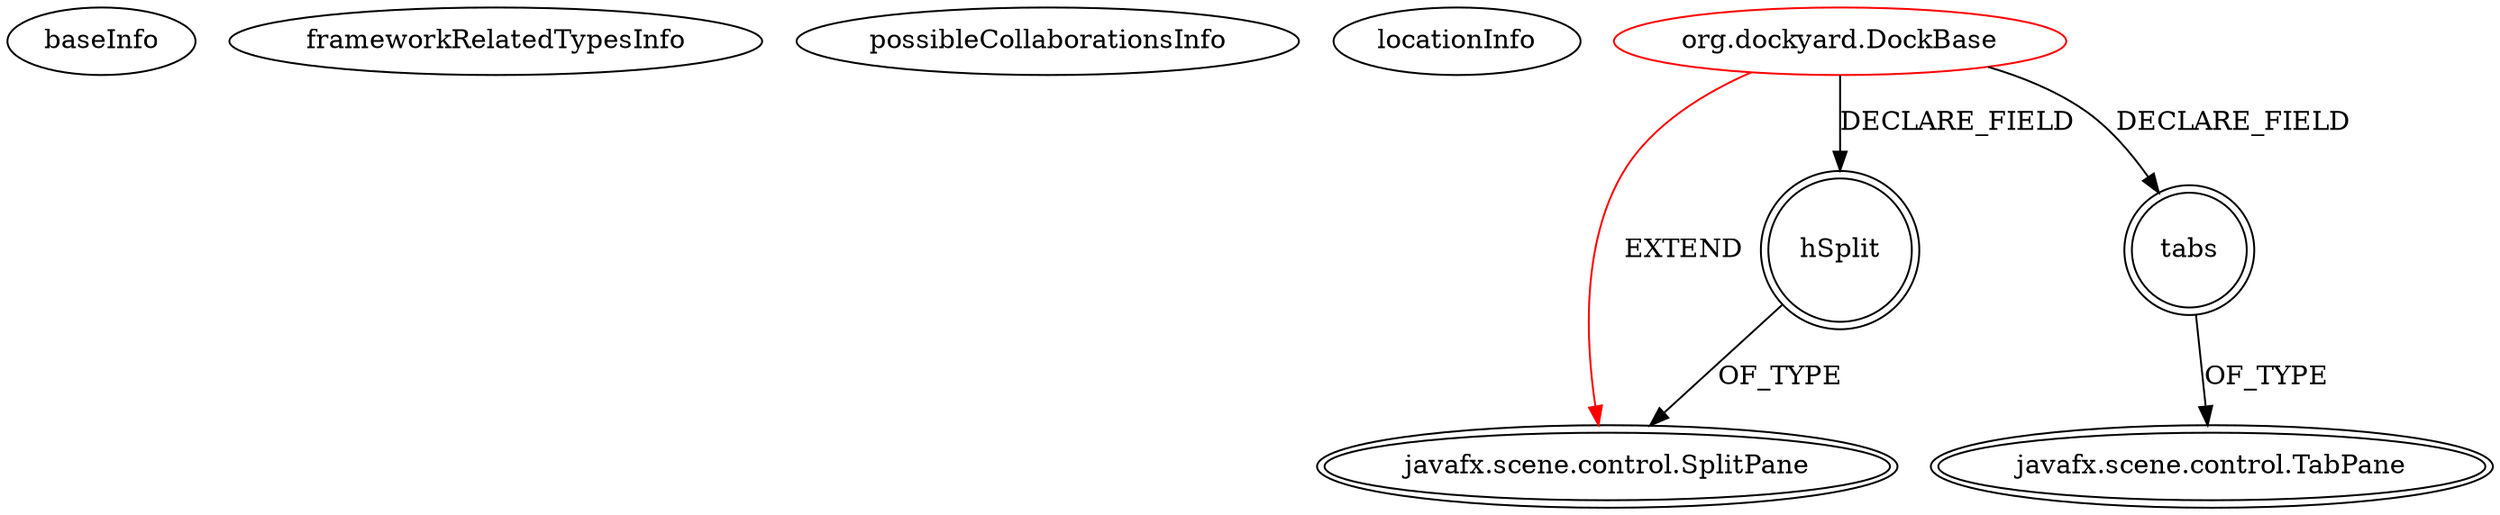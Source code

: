 digraph {
baseInfo[graphId=2655,category="extension_graph",isAnonymous=false,possibleRelation=false]
frameworkRelatedTypesInfo[0="javafx.scene.control.SplitPane"]
possibleCollaborationsInfo[]
locationInfo[projectName="eugener-dockyard",filePath="/eugener-dockyard/dockyard-master/src/org/dockyard/DockBase.java",contextSignature="DockBase",graphId="2655"]
0[label="org.dockyard.DockBase",vertexType="ROOT_CLIENT_CLASS_DECLARATION",isFrameworkType=false,color=red]
1[label="javafx.scene.control.SplitPane",vertexType="FRAMEWORK_CLASS_TYPE",isFrameworkType=true,peripheries=2]
2[label="hSplit",vertexType="FIELD_DECLARATION",isFrameworkType=true,peripheries=2,shape=circle]
4[label="tabs",vertexType="FIELD_DECLARATION",isFrameworkType=true,peripheries=2,shape=circle]
5[label="javafx.scene.control.TabPane",vertexType="FRAMEWORK_CLASS_TYPE",isFrameworkType=true,peripheries=2]
0->1[label="EXTEND",color=red]
0->2[label="DECLARE_FIELD"]
2->1[label="OF_TYPE"]
0->4[label="DECLARE_FIELD"]
4->5[label="OF_TYPE"]
}
